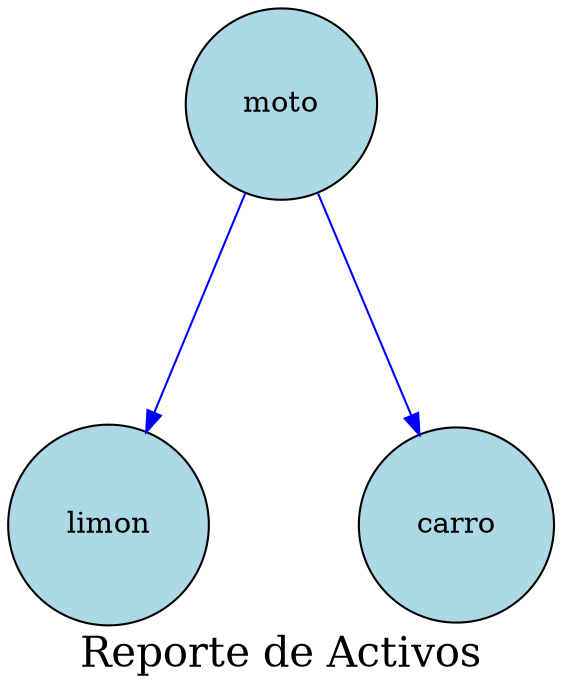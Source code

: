 digraph AVLTree {
    node [shape=circle,style=filled, fillcolor=lightblue, margin=0.2];
edge [style=solid, color=blue];
 graph [ranksep=1.5, nodesep=1];graph [label="Reporte de Activos", fontsize=20, fontcolor=black];
    "snu75yv4n43e9kx" [label="moto"];
    "snu75yv4n43e9kx" -> "6183i553i0mig62";
    "6183i553i0mig62" [label="limon"];
    "snu75yv4n43e9kx" -> "x6ro67rdxflc58q";
    "x6ro67rdxflc58q" [label="carro"];
}
